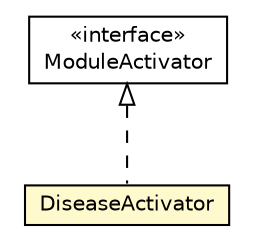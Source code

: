 #!/usr/local/bin/dot
#
# Class diagram 
# Generated by UMLGraph version R5_6-24-gf6e263 (http://www.umlgraph.org/)
#

digraph G {
	edge [fontname="Helvetica",fontsize=10,labelfontname="Helvetica",labelfontsize=10];
	node [fontname="Helvetica",fontsize=10,shape=plaintext];
	nodesep=0.25;
	ranksep=0.5;
	// org.universAAL.ontology.disease.DiseaseActivator
	c141347 [label=<<table title="org.universAAL.ontology.disease.DiseaseActivator" border="0" cellborder="1" cellspacing="0" cellpadding="2" port="p" bgcolor="lemonChiffon" href="./DiseaseActivator.html">
		<tr><td><table border="0" cellspacing="0" cellpadding="1">
<tr><td align="center" balign="center"> DiseaseActivator </td></tr>
		</table></td></tr>
		</table>>, URL="./DiseaseActivator.html", fontname="Helvetica", fontcolor="black", fontsize=10.0];
	//org.universAAL.ontology.disease.DiseaseActivator implements org.universAAL.middleware.container.ModuleActivator
	c141553:p -> c141347:p [dir=back,arrowtail=empty,style=dashed];
	// org.universAAL.middleware.container.ModuleActivator
	c141553 [label=<<table title="org.universAAL.middleware.container.ModuleActivator" border="0" cellborder="1" cellspacing="0" cellpadding="2" port="p" href="http://java.sun.com/j2se/1.4.2/docs/api/org/universAAL/middleware/container/ModuleActivator.html">
		<tr><td><table border="0" cellspacing="0" cellpadding="1">
<tr><td align="center" balign="center"> &#171;interface&#187; </td></tr>
<tr><td align="center" balign="center"> ModuleActivator </td></tr>
		</table></td></tr>
		</table>>, URL="http://java.sun.com/j2se/1.4.2/docs/api/org/universAAL/middleware/container/ModuleActivator.html", fontname="Helvetica", fontcolor="black", fontsize=10.0];
}

